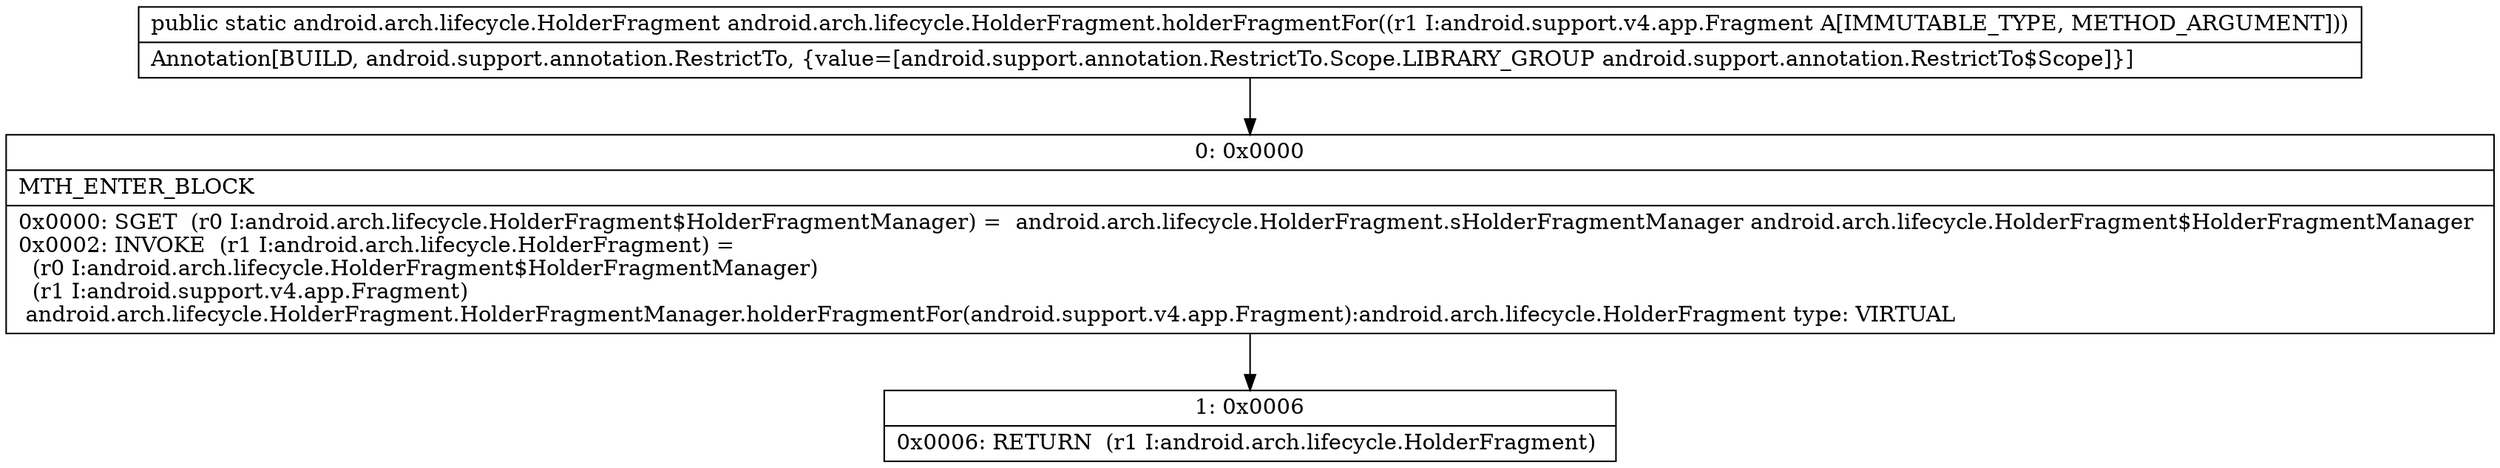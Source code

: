 digraph "CFG forandroid.arch.lifecycle.HolderFragment.holderFragmentFor(Landroid\/support\/v4\/app\/Fragment;)Landroid\/arch\/lifecycle\/HolderFragment;" {
Node_0 [shape=record,label="{0\:\ 0x0000|MTH_ENTER_BLOCK\l|0x0000: SGET  (r0 I:android.arch.lifecycle.HolderFragment$HolderFragmentManager) =  android.arch.lifecycle.HolderFragment.sHolderFragmentManager android.arch.lifecycle.HolderFragment$HolderFragmentManager \l0x0002: INVOKE  (r1 I:android.arch.lifecycle.HolderFragment) = \l  (r0 I:android.arch.lifecycle.HolderFragment$HolderFragmentManager)\l  (r1 I:android.support.v4.app.Fragment)\l android.arch.lifecycle.HolderFragment.HolderFragmentManager.holderFragmentFor(android.support.v4.app.Fragment):android.arch.lifecycle.HolderFragment type: VIRTUAL \l}"];
Node_1 [shape=record,label="{1\:\ 0x0006|0x0006: RETURN  (r1 I:android.arch.lifecycle.HolderFragment) \l}"];
MethodNode[shape=record,label="{public static android.arch.lifecycle.HolderFragment android.arch.lifecycle.HolderFragment.holderFragmentFor((r1 I:android.support.v4.app.Fragment A[IMMUTABLE_TYPE, METHOD_ARGUMENT]))  | Annotation[BUILD, android.support.annotation.RestrictTo, \{value=[android.support.annotation.RestrictTo.Scope.LIBRARY_GROUP android.support.annotation.RestrictTo$Scope]\}]\l}"];
MethodNode -> Node_0;
Node_0 -> Node_1;
}

